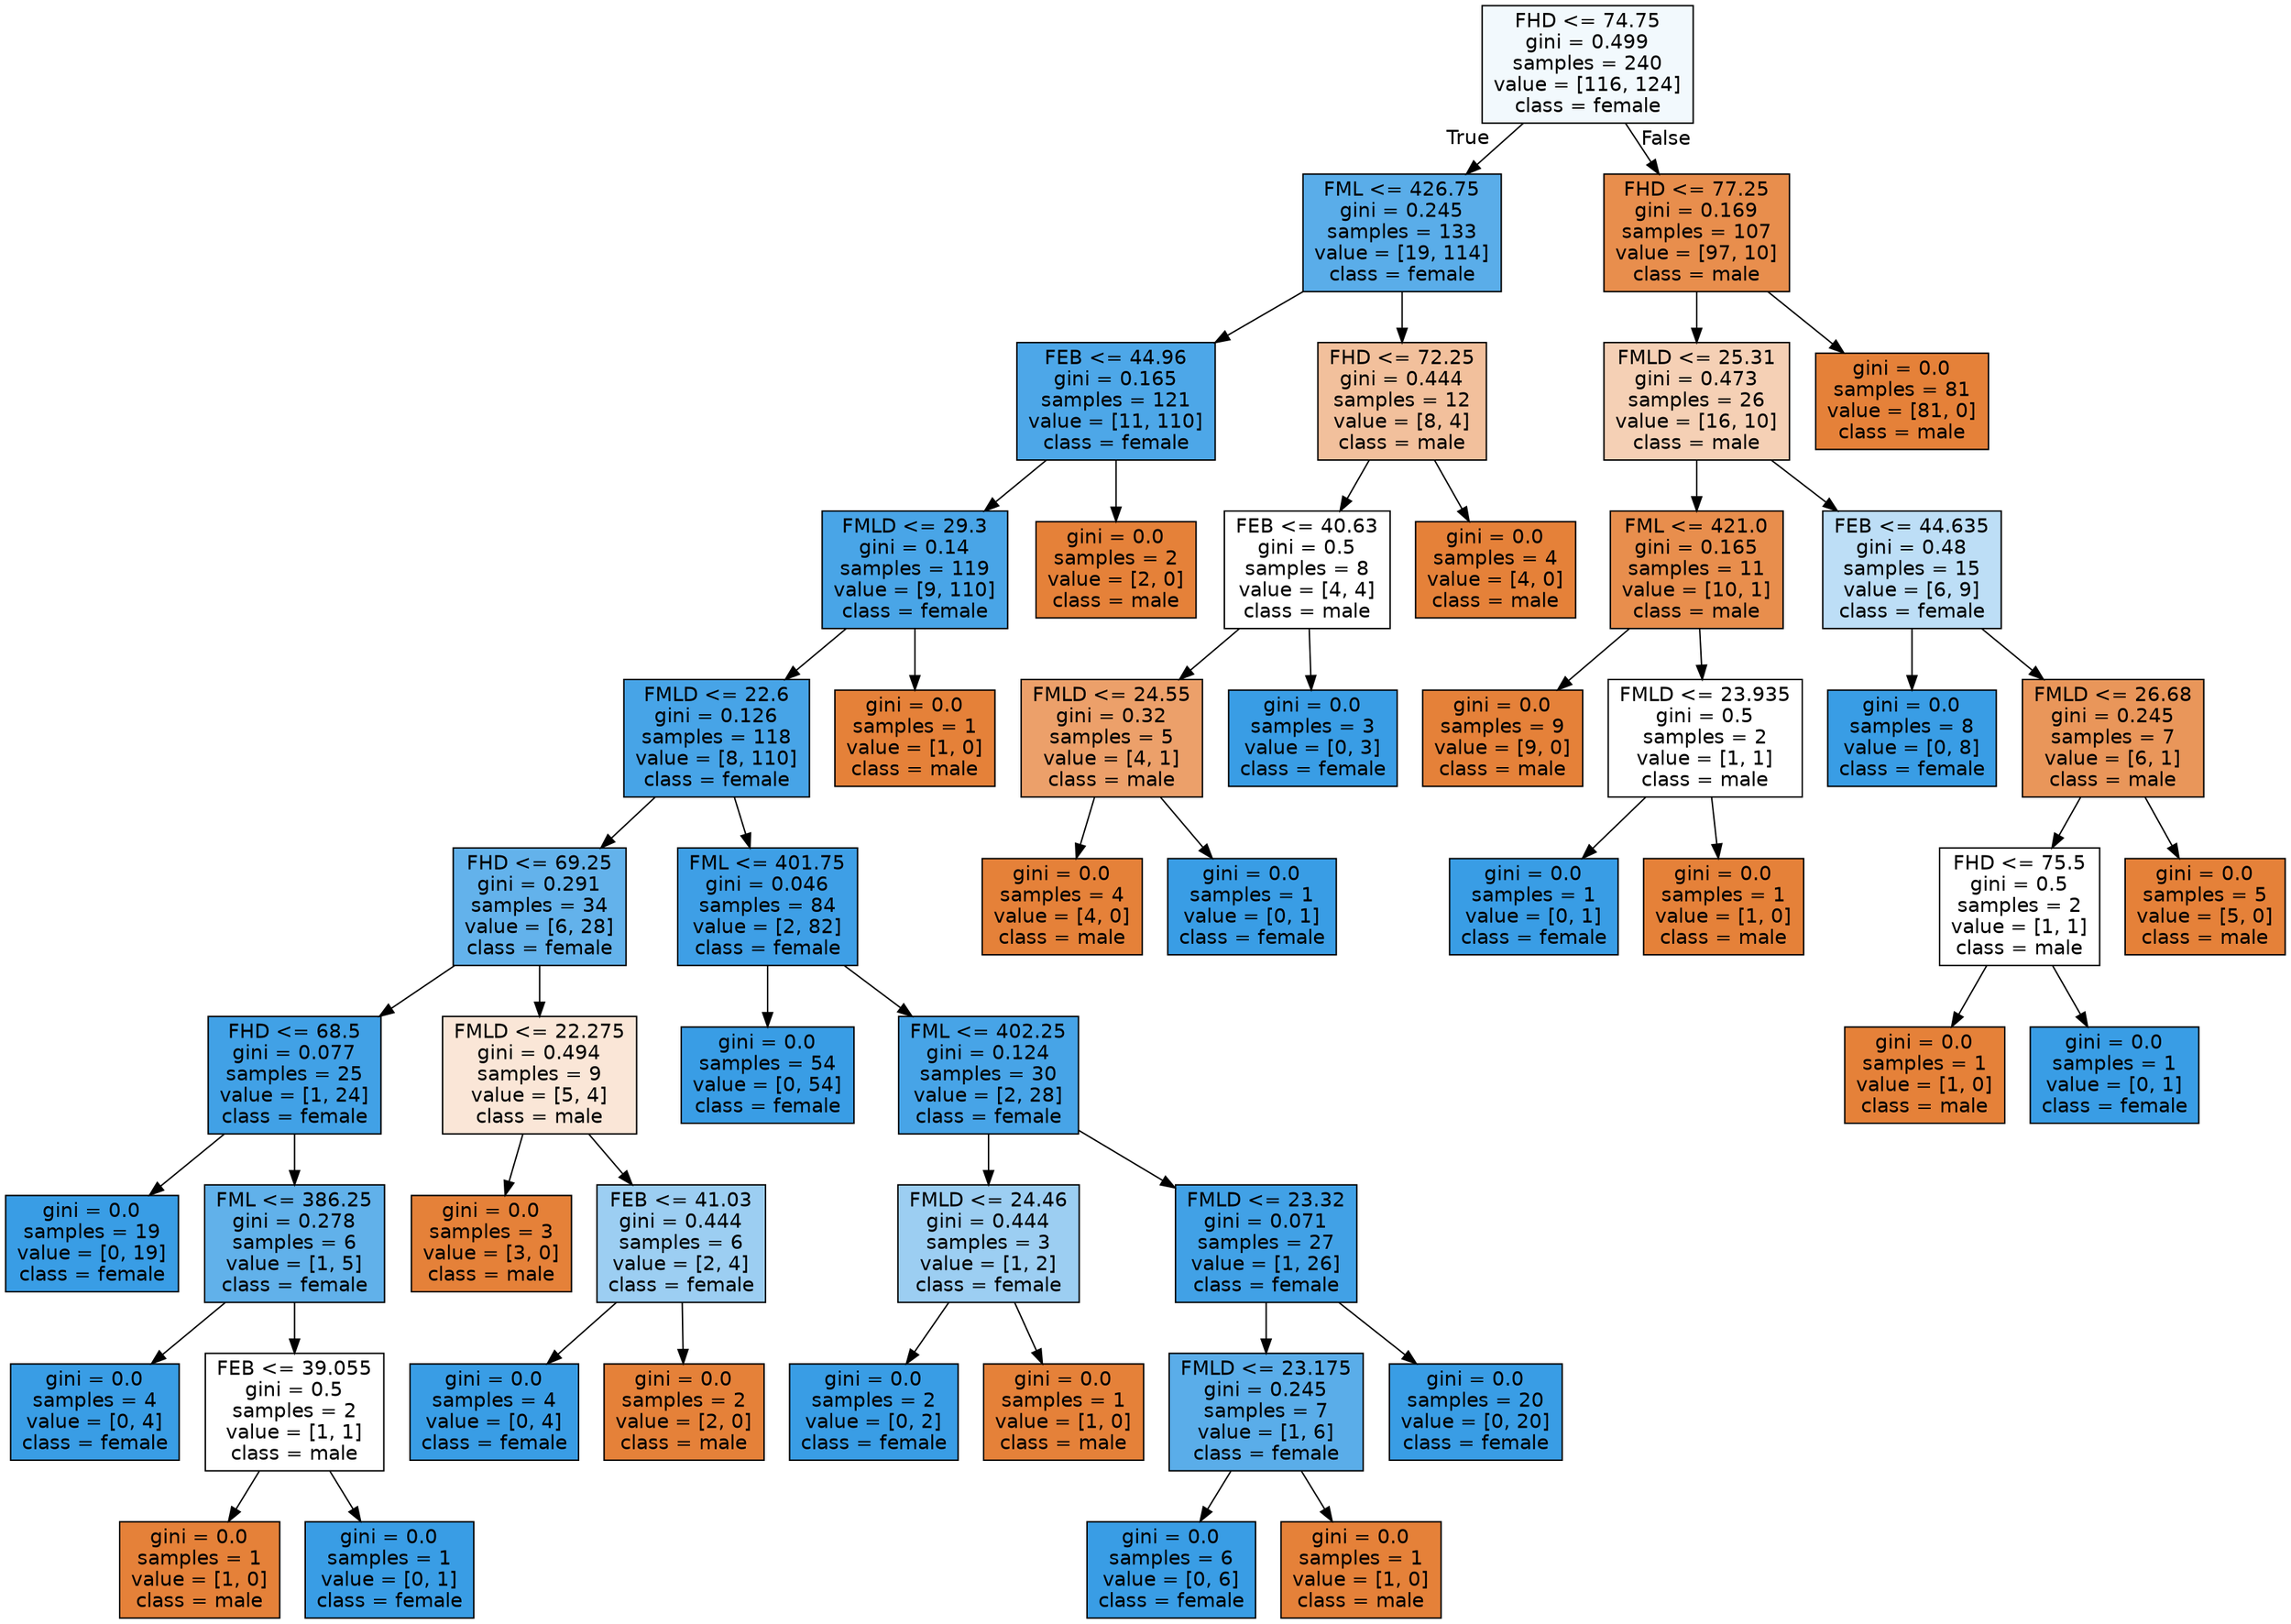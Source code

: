 digraph Tree {
node [shape=box, style="filled", color="black", fontname="helvetica"] ;
edge [fontname="helvetica"] ;
0 [label="FHD <= 74.75\ngini = 0.499\nsamples = 240\nvalue = [116, 124]\nclass = female", fillcolor="#f2f9fd"] ;
1 [label="FML <= 426.75\ngini = 0.245\nsamples = 133\nvalue = [19, 114]\nclass = female", fillcolor="#5aade9"] ;
0 -> 1 [labeldistance=2.5, labelangle=45, headlabel="True"] ;
2 [label="FEB <= 44.96\ngini = 0.165\nsamples = 121\nvalue = [11, 110]\nclass = female", fillcolor="#4da7e8"] ;
1 -> 2 ;
3 [label="FMLD <= 29.3\ngini = 0.14\nsamples = 119\nvalue = [9, 110]\nclass = female", fillcolor="#49a5e7"] ;
2 -> 3 ;
4 [label="FMLD <= 22.6\ngini = 0.126\nsamples = 118\nvalue = [8, 110]\nclass = female", fillcolor="#47a4e7"] ;
3 -> 4 ;
5 [label="FHD <= 69.25\ngini = 0.291\nsamples = 34\nvalue = [6, 28]\nclass = female", fillcolor="#63b2eb"] ;
4 -> 5 ;
6 [label="FHD <= 68.5\ngini = 0.077\nsamples = 25\nvalue = [1, 24]\nclass = female", fillcolor="#41a1e6"] ;
5 -> 6 ;
7 [label="gini = 0.0\nsamples = 19\nvalue = [0, 19]\nclass = female", fillcolor="#399de5"] ;
6 -> 7 ;
8 [label="FML <= 386.25\ngini = 0.278\nsamples = 6\nvalue = [1, 5]\nclass = female", fillcolor="#61b1ea"] ;
6 -> 8 ;
9 [label="gini = 0.0\nsamples = 4\nvalue = [0, 4]\nclass = female", fillcolor="#399de5"] ;
8 -> 9 ;
10 [label="FEB <= 39.055\ngini = 0.5\nsamples = 2\nvalue = [1, 1]\nclass = male", fillcolor="#ffffff"] ;
8 -> 10 ;
11 [label="gini = 0.0\nsamples = 1\nvalue = [1, 0]\nclass = male", fillcolor="#e58139"] ;
10 -> 11 ;
12 [label="gini = 0.0\nsamples = 1\nvalue = [0, 1]\nclass = female", fillcolor="#399de5"] ;
10 -> 12 ;
13 [label="FMLD <= 22.275\ngini = 0.494\nsamples = 9\nvalue = [5, 4]\nclass = male", fillcolor="#fae6d7"] ;
5 -> 13 ;
14 [label="gini = 0.0\nsamples = 3\nvalue = [3, 0]\nclass = male", fillcolor="#e58139"] ;
13 -> 14 ;
15 [label="FEB <= 41.03\ngini = 0.444\nsamples = 6\nvalue = [2, 4]\nclass = female", fillcolor="#9ccef2"] ;
13 -> 15 ;
16 [label="gini = 0.0\nsamples = 4\nvalue = [0, 4]\nclass = female", fillcolor="#399de5"] ;
15 -> 16 ;
17 [label="gini = 0.0\nsamples = 2\nvalue = [2, 0]\nclass = male", fillcolor="#e58139"] ;
15 -> 17 ;
18 [label="FML <= 401.75\ngini = 0.046\nsamples = 84\nvalue = [2, 82]\nclass = female", fillcolor="#3e9fe6"] ;
4 -> 18 ;
19 [label="gini = 0.0\nsamples = 54\nvalue = [0, 54]\nclass = female", fillcolor="#399de5"] ;
18 -> 19 ;
20 [label="FML <= 402.25\ngini = 0.124\nsamples = 30\nvalue = [2, 28]\nclass = female", fillcolor="#47a4e7"] ;
18 -> 20 ;
21 [label="FMLD <= 24.46\ngini = 0.444\nsamples = 3\nvalue = [1, 2]\nclass = female", fillcolor="#9ccef2"] ;
20 -> 21 ;
22 [label="gini = 0.0\nsamples = 2\nvalue = [0, 2]\nclass = female", fillcolor="#399de5"] ;
21 -> 22 ;
23 [label="gini = 0.0\nsamples = 1\nvalue = [1, 0]\nclass = male", fillcolor="#e58139"] ;
21 -> 23 ;
24 [label="FMLD <= 23.32\ngini = 0.071\nsamples = 27\nvalue = [1, 26]\nclass = female", fillcolor="#41a1e6"] ;
20 -> 24 ;
25 [label="FMLD <= 23.175\ngini = 0.245\nsamples = 7\nvalue = [1, 6]\nclass = female", fillcolor="#5aade9"] ;
24 -> 25 ;
26 [label="gini = 0.0\nsamples = 6\nvalue = [0, 6]\nclass = female", fillcolor="#399de5"] ;
25 -> 26 ;
27 [label="gini = 0.0\nsamples = 1\nvalue = [1, 0]\nclass = male", fillcolor="#e58139"] ;
25 -> 27 ;
28 [label="gini = 0.0\nsamples = 20\nvalue = [0, 20]\nclass = female", fillcolor="#399de5"] ;
24 -> 28 ;
29 [label="gini = 0.0\nsamples = 1\nvalue = [1, 0]\nclass = male", fillcolor="#e58139"] ;
3 -> 29 ;
30 [label="gini = 0.0\nsamples = 2\nvalue = [2, 0]\nclass = male", fillcolor="#e58139"] ;
2 -> 30 ;
31 [label="FHD <= 72.25\ngini = 0.444\nsamples = 12\nvalue = [8, 4]\nclass = male", fillcolor="#f2c09c"] ;
1 -> 31 ;
32 [label="FEB <= 40.63\ngini = 0.5\nsamples = 8\nvalue = [4, 4]\nclass = male", fillcolor="#ffffff"] ;
31 -> 32 ;
33 [label="FMLD <= 24.55\ngini = 0.32\nsamples = 5\nvalue = [4, 1]\nclass = male", fillcolor="#eca06a"] ;
32 -> 33 ;
34 [label="gini = 0.0\nsamples = 4\nvalue = [4, 0]\nclass = male", fillcolor="#e58139"] ;
33 -> 34 ;
35 [label="gini = 0.0\nsamples = 1\nvalue = [0, 1]\nclass = female", fillcolor="#399de5"] ;
33 -> 35 ;
36 [label="gini = 0.0\nsamples = 3\nvalue = [0, 3]\nclass = female", fillcolor="#399de5"] ;
32 -> 36 ;
37 [label="gini = 0.0\nsamples = 4\nvalue = [4, 0]\nclass = male", fillcolor="#e58139"] ;
31 -> 37 ;
38 [label="FHD <= 77.25\ngini = 0.169\nsamples = 107\nvalue = [97, 10]\nclass = male", fillcolor="#e88e4d"] ;
0 -> 38 [labeldistance=2.5, labelangle=-45, headlabel="False"] ;
39 [label="FMLD <= 25.31\ngini = 0.473\nsamples = 26\nvalue = [16, 10]\nclass = male", fillcolor="#f5d0b5"] ;
38 -> 39 ;
40 [label="FML <= 421.0\ngini = 0.165\nsamples = 11\nvalue = [10, 1]\nclass = male", fillcolor="#e88e4d"] ;
39 -> 40 ;
41 [label="gini = 0.0\nsamples = 9\nvalue = [9, 0]\nclass = male", fillcolor="#e58139"] ;
40 -> 41 ;
42 [label="FMLD <= 23.935\ngini = 0.5\nsamples = 2\nvalue = [1, 1]\nclass = male", fillcolor="#ffffff"] ;
40 -> 42 ;
43 [label="gini = 0.0\nsamples = 1\nvalue = [0, 1]\nclass = female", fillcolor="#399de5"] ;
42 -> 43 ;
44 [label="gini = 0.0\nsamples = 1\nvalue = [1, 0]\nclass = male", fillcolor="#e58139"] ;
42 -> 44 ;
45 [label="FEB <= 44.635\ngini = 0.48\nsamples = 15\nvalue = [6, 9]\nclass = female", fillcolor="#bddef6"] ;
39 -> 45 ;
46 [label="gini = 0.0\nsamples = 8\nvalue = [0, 8]\nclass = female", fillcolor="#399de5"] ;
45 -> 46 ;
47 [label="FMLD <= 26.68\ngini = 0.245\nsamples = 7\nvalue = [6, 1]\nclass = male", fillcolor="#e9965a"] ;
45 -> 47 ;
48 [label="FHD <= 75.5\ngini = 0.5\nsamples = 2\nvalue = [1, 1]\nclass = male", fillcolor="#ffffff"] ;
47 -> 48 ;
49 [label="gini = 0.0\nsamples = 1\nvalue = [1, 0]\nclass = male", fillcolor="#e58139"] ;
48 -> 49 ;
50 [label="gini = 0.0\nsamples = 1\nvalue = [0, 1]\nclass = female", fillcolor="#399de5"] ;
48 -> 50 ;
51 [label="gini = 0.0\nsamples = 5\nvalue = [5, 0]\nclass = male", fillcolor="#e58139"] ;
47 -> 51 ;
52 [label="gini = 0.0\nsamples = 81\nvalue = [81, 0]\nclass = male", fillcolor="#e58139"] ;
38 -> 52 ;
}